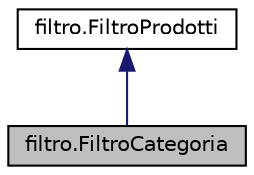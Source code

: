 digraph "filtro.FiltroCategoria"
{
  edge [fontname="Helvetica",fontsize="10",labelfontname="Helvetica",labelfontsize="10"];
  node [fontname="Helvetica",fontsize="10",shape=record];
  Node1 [label="filtro.FiltroCategoria",height=0.2,width=0.4,color="black", fillcolor="grey75", style="filled", fontcolor="black"];
  Node2 -> Node1 [dir="back",color="midnightblue",fontsize="10",style="solid",fontname="Helvetica"];
  Node2 [label="filtro.FiltroProdotti",height=0.2,width=0.4,color="black", fillcolor="white", style="filled",URL="$classfiltro_1_1_filtro_prodotti.html",tooltip="Classe base per la creazione di filtri ricerca dei prodotti. "];
}
